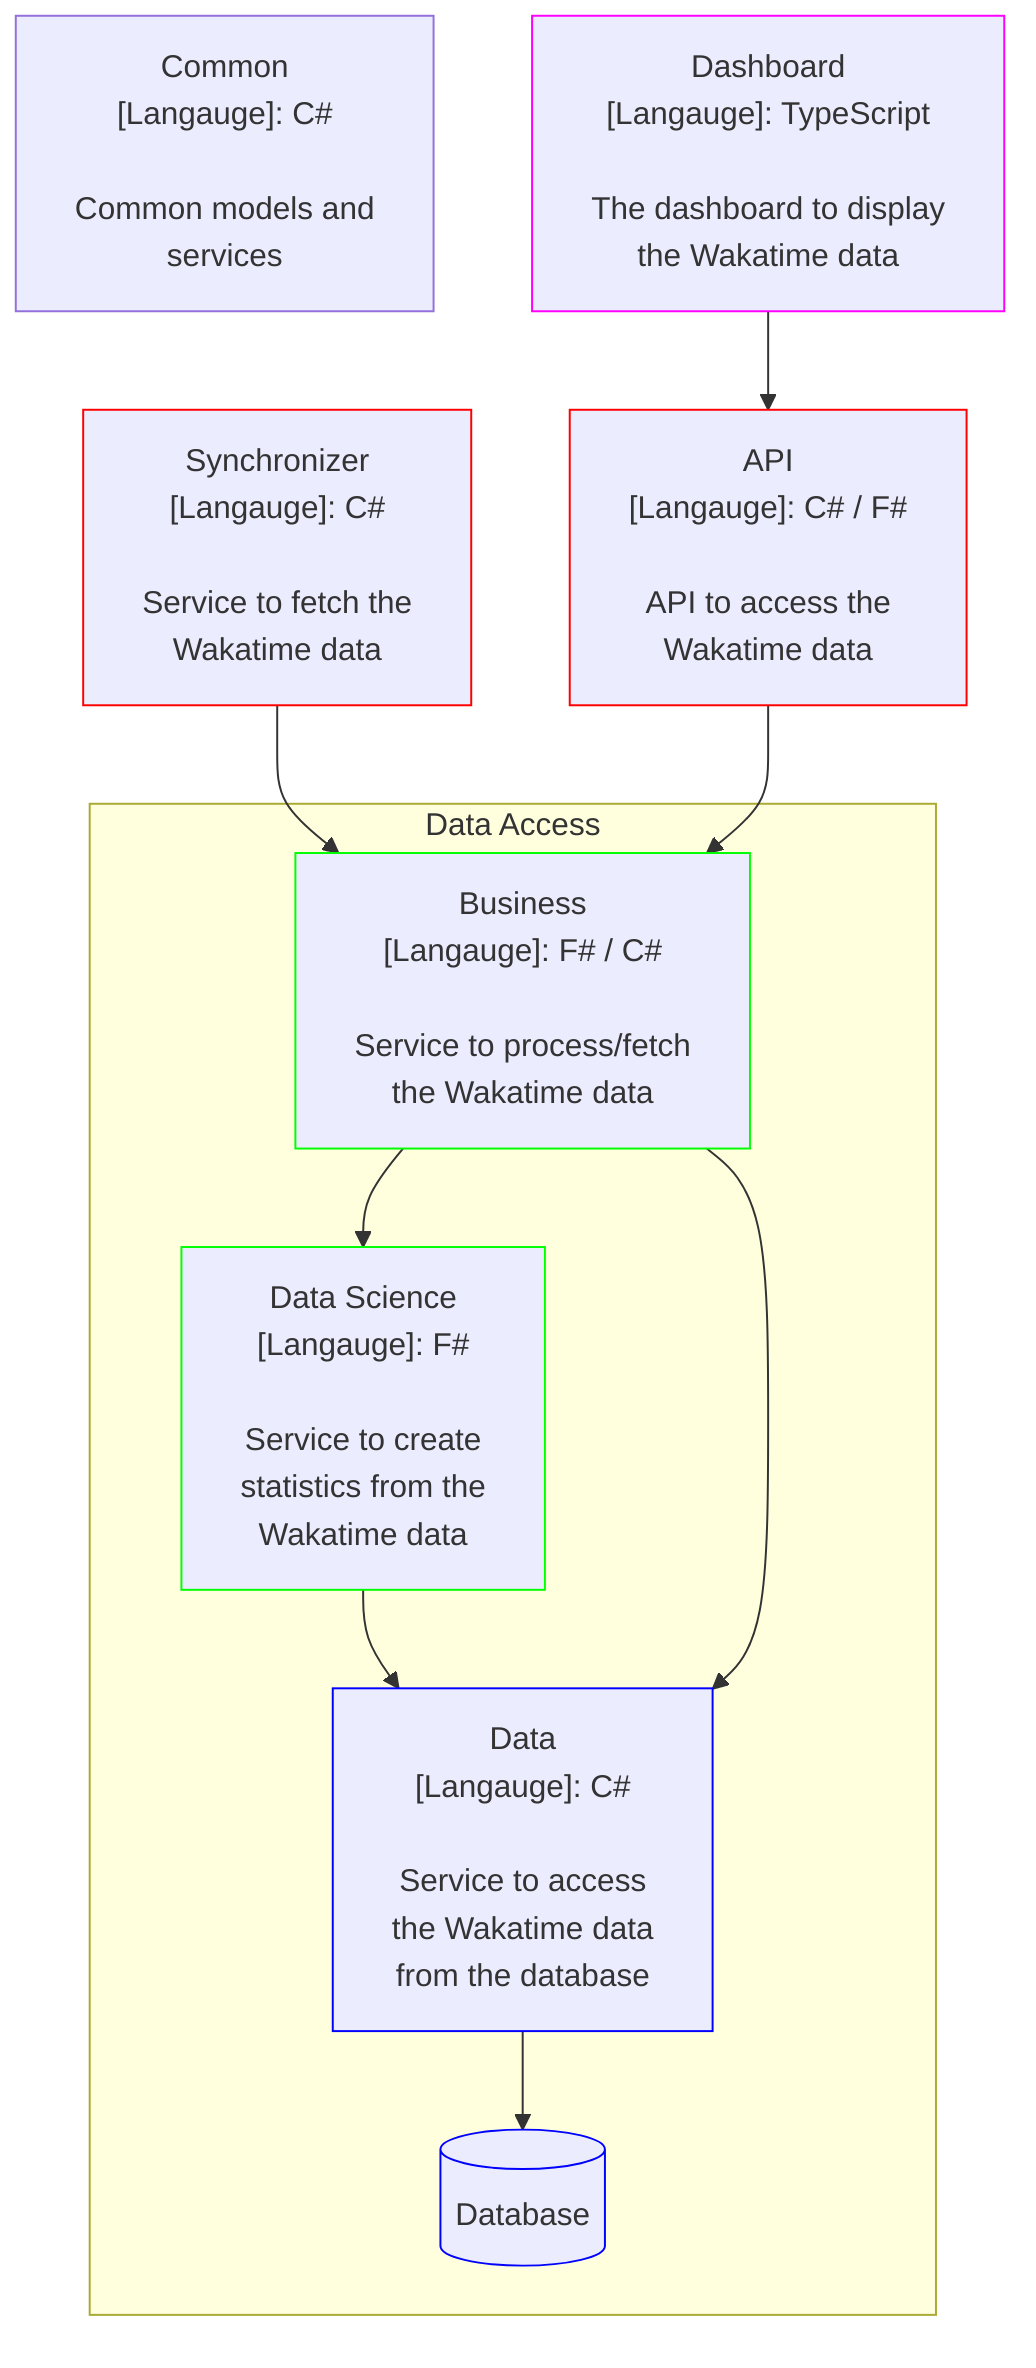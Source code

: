 flowchart TD
    classDef presentation stroke:#f0f
    classDef api stroke:#f00
    classDef service stroke:#0f0
    classDef data stroke:#00f


    common["Common
        [Langauge]: C#

        Common models and
        services
        "]
      
    Dashboard["Dashboard
        [Langauge]: TypeScript

        The dashboard to display
        the Wakatime data
        "]:::presentation
    API["API
        [Langauge]: C# / F#

        API to access the 
        Wakatime data
        "]:::api
    synchronizer["Synchronizer
        [Langauge]: C#

        Service to fetch the 
        Wakatime data
        "]:::api
    business["Business
        [Langauge]: F# / C#

        Service to process/fetch
        the Wakatime data
        "]:::service
    stats["Data Science
        [Langauge]: F#

        Service to create
        statistics from the
        Wakatime data
        "]:::service
    datalayer["Data
        [Langauge]: C#

        Service to access
        the Wakatime data
        from the database
        "]:::data


    Dashboard --> API
    synchronizer --> business
    API --> business

    subgraph Data Access
        business --> stats
        stats --> datalayer
        business --> datalayer
        datalayer -->  database[(Database)]:::data
    end